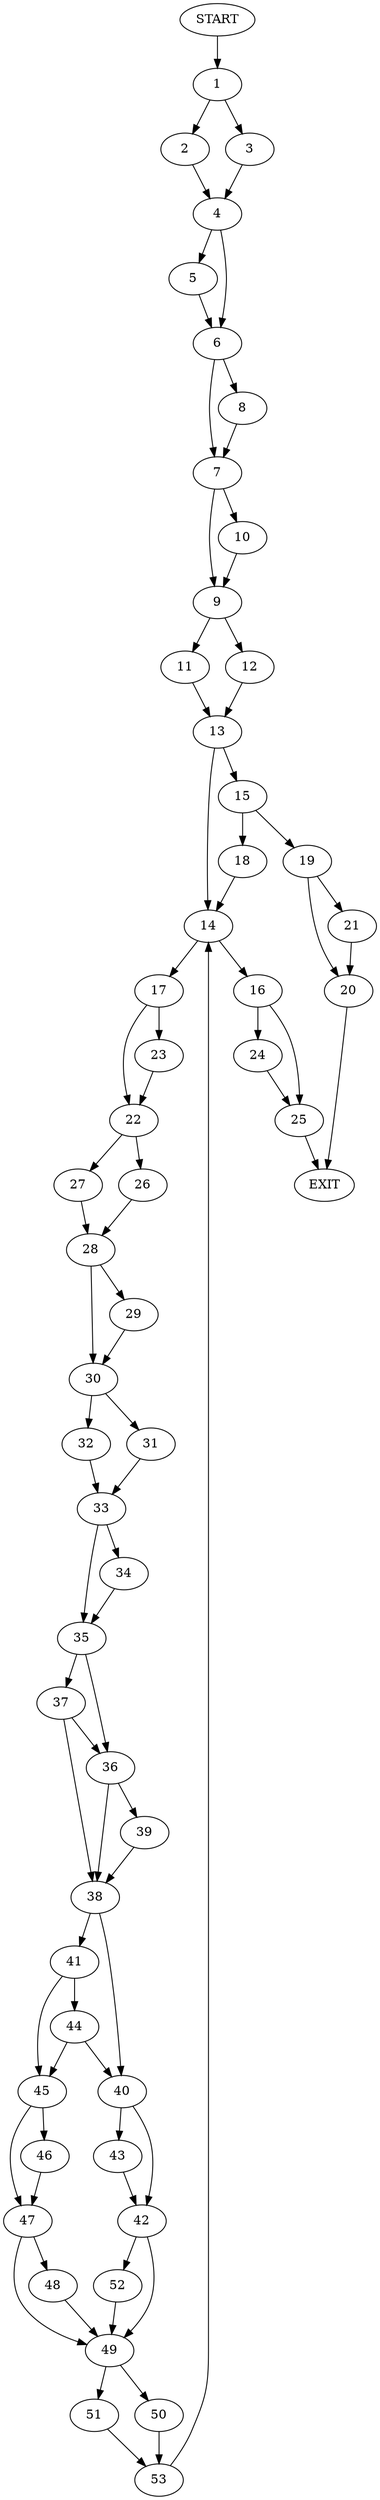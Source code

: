 digraph {
0 [label="START"]
54 [label="EXIT"]
0 -> 1
1 -> 2
1 -> 3
3 -> 4
2 -> 4
4 -> 5
4 -> 6
6 -> 7
6 -> 8
5 -> 6
8 -> 7
7 -> 9
7 -> 10
9 -> 11
9 -> 12
10 -> 9
12 -> 13
11 -> 13
13 -> 14
13 -> 15
14 -> 16
14 -> 17
15 -> 18
15 -> 19
19 -> 20
19 -> 21
18 -> 14
21 -> 20
20 -> 54
17 -> 22
17 -> 23
16 -> 24
16 -> 25
22 -> 26
22 -> 27
23 -> 22
27 -> 28
26 -> 28
28 -> 29
28 -> 30
30 -> 31
30 -> 32
29 -> 30
31 -> 33
32 -> 33
33 -> 34
33 -> 35
34 -> 35
35 -> 36
35 -> 37
37 -> 38
37 -> 36
36 -> 39
36 -> 38
38 -> 40
38 -> 41
39 -> 38
40 -> 42
40 -> 43
41 -> 44
41 -> 45
44 -> 40
44 -> 45
45 -> 46
45 -> 47
46 -> 47
47 -> 48
47 -> 49
48 -> 49
49 -> 50
49 -> 51
43 -> 42
42 -> 52
42 -> 49
52 -> 49
50 -> 53
51 -> 53
53 -> 14
24 -> 25
25 -> 54
}
